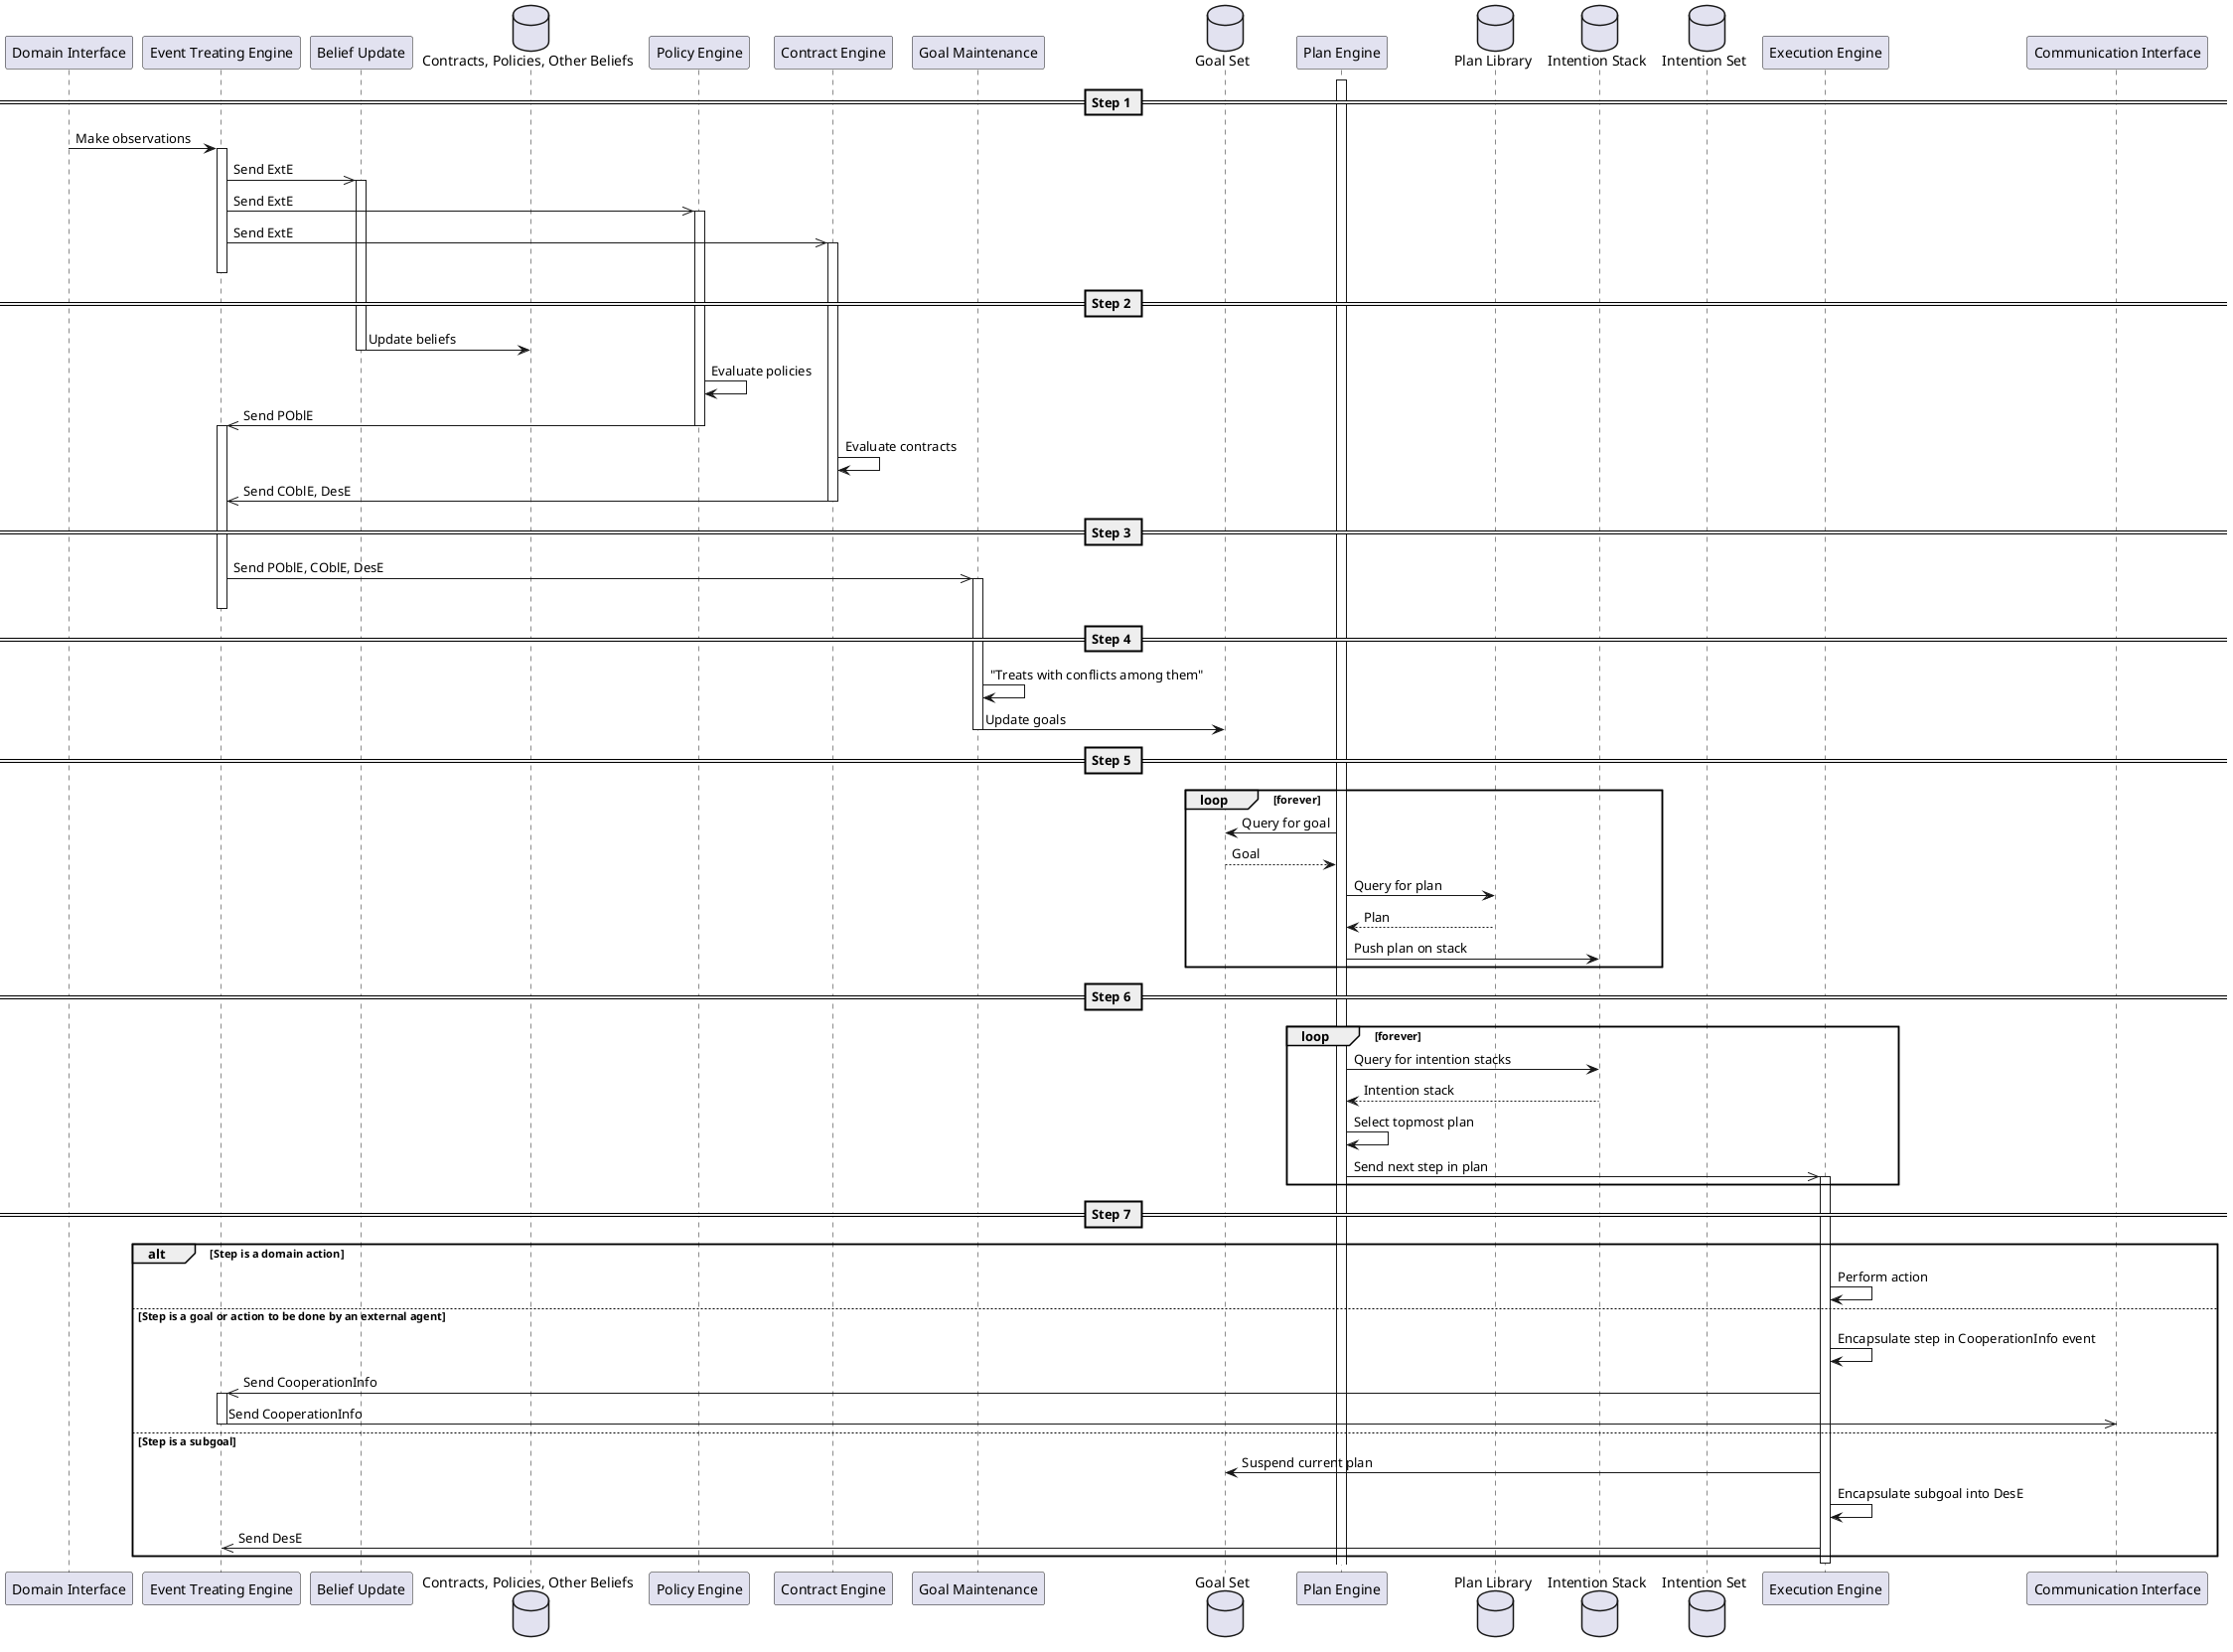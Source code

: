 @startuml
participant "Domain Interface"
participant "Event Treating Engine"
participant "Belief Update"
database "Contracts, Policies, Other Beliefs"
participant "Policy Engine"
participant "Contract Engine"
participant "Goal Maintenance"
database "Goal Set"
participant "Plan Engine"
database "Plan Library"
database "Intention Stack"
database "Intention Set"

participant "Execution Engine"
participant "Communication Interface"

activate "Plan Engine"

== Step 1 ==

"Domain Interface" -> "Event Treating Engine" ++: Make observations
"Event Treating Engine" ->> "Belief Update" ++ : Send ExtE
"Event Treating Engine" ->> "Policy Engine" ++ : Send ExtE
"Event Treating Engine" ->> "Contract Engine" ++ : Send ExtE
deactivate "Event Treating Engine"

== Step 2 ==

"Belief Update" -> "Contracts, Policies, Other Beliefs" -- : Update beliefs

"Policy Engine" -> "Policy Engine" : Evaluate policies
"Policy Engine" ->> "Event Treating Engine" -- : Send POblE

activate "Event Treating Engine"

"Contract Engine" -> "Contract Engine" : Evaluate contracts
"Contract Engine" ->> "Event Treating Engine" -- : Send COblE, DesE

== Step 3 ==

"Event Treating Engine" ->> "Goal Maintenance" ++ : Send POblE, COblE, DesE
deactivate "Event Treating Engine"

== Step 4 ==

"Goal Maintenance" -> "Goal Maintenance" : "Treats with conflicts among them"
"Goal Maintenance" -> "Goal Set" -- : Update goals

== Step 5 ==

loop forever
    "Plan Engine" -> "Goal Set" : Query for goal
    "Plan Engine" <-- "Goal Set" : Goal
    "Plan Engine" -> "Plan Library" : Query for plan
    "Plan Engine" <-- "Plan Library" : Plan
    "Plan Engine" -> "Intention Stack" : Push plan on stack
end

== Step 6 ==

loop forever
    "Plan Engine" -> "Intention Stack" : Query for intention stacks
    "Plan Engine" <-- "Intention Stack" : Intention stack
    "Plan Engine" -> "Plan Engine" : Select topmost plan
    "Plan Engine" ->> "Execution Engine" ++ : Send next step in plan
end

== Step 7 ==

alt Step is a domain action
    "Execution Engine" -> "Execution Engine" : Perform action
else Step is a goal or action to be done by an external agent
    "Execution Engine" -> "Execution Engine" : Encapsulate step in CooperationInfo event
    "Execution Engine" ->> "Event Treating Engine" ++ : Send CooperationInfo
    "Event Treating Engine" ->> "Communication Interface" -- : Send CooperationInfo
else Step is a subgoal
    "Execution Engine" -> "Goal Set" : Suspend current plan
    "Execution Engine" -> "Execution Engine" : Encapsulate subgoal into DesE
    "Execution Engine" ->> "Event Treating Engine" : Send DesE
end
deactivate "Execution Engine"

@enduml
